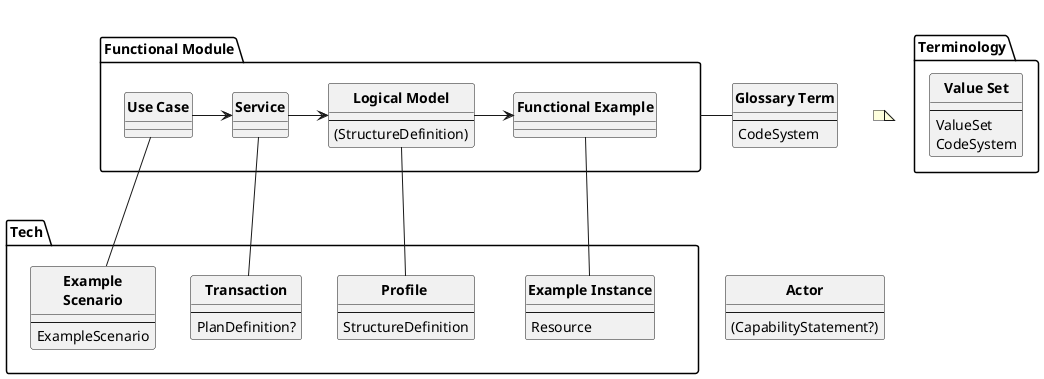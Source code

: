 @startuml

skinparam linetype polyline
hide circle

package "Functional Module" as Functional {
  Class "**Use Case**" as UCase {
  }

  Class "**Service**" as Interaction {
  }


  Class "**Logical Model**" as LogicalModel {
  --
  (StructureDefinition)
  }

  Class "**Functional Example**" as Example {

  }

}

  Class "**Actor**" as Actor {
  /'  Actor
  |_ **id**
  |_ name
  |_ description
  |_ (content)
  '/
  --
  (CapabilityStatement?)
}

/'
Class Transaction {
Transaction
|_ **id**
|_ name
|_ description
|_ message
  |_ initiator
  |_ receiver
  |_ name
  |_ description
  |_ trigger
    |_ id
    |_ name 
    |_ description   
    |_ overview   
  |_ semantics
    |_ description   
    |_ overview   
    |_ profile ?
  |_ action
    |_ name
    |_ description   
    |_ overview   
  |_ result
    |_ name
    |_ description
    |_ trigger
      |_ id
      |_ name 
    |_ semantics
      |_ description   
      |_ overview   
    |_ action
      |_ name
      |_ description   
      |_ overview   
--
}

'/


Class "**Glossary Term**" as BTerm {
  --
  CodeSystem
}


UCase -right[hidden]-> Interaction
Interaction -right[hidden]-> LogicalModel
LogicalModel -right[hidden]-> Example
LogicalModel -right[hidden]-> BTerm

BTerm -down[hidden]-> Actor
Functional -down[hidden]-> Tech


'UCase -right-> Interaction: 'Requires
'Interaction -right-> LogicalModel: 'Data
'LogicalModel -right-> Example: 'Example
UCase -right-> Interaction: ""
Interaction -right-> LogicalModel: ""
LogicalModel -right-> Example: ""
Functional -right- BTerm: ""



package "Terminology" as Term {
  Class "** Value Set **" as ValueSet {
    --
    ValueSet
    CodeSystem
  }
}



package "Technical Module" as Tech {

  Class "**Transaction**" as Transaction {
  --
  PlanDefinition?
  }


  Class "**   Profile    **" as Profile {
  --
  StructureDefinition
  }


  Class "**Example Instance**" as ExampleInstance {
  --
  Resource
  }

  Class "**Example**\n**Scenario**" as ExampleScenario {
  --
  ExampleScenario
  }
}


UCase -down- ExampleScenario
Interaction -down- Transaction
LogicalModel -down- Profile
Example -down- ExampleInstance

Profile -right[hidden]-> ExampleInstance: "    "


/'

Class Transaction {
Transaction
|_ **id**
|_ name
|_ description
|_ message
  |_ initiator
  |_ receiver
  |_ name
  |_ description
  |_ trigger
    |_ id
    |_ name 
    |_ description   
    |_ overview   
  |_ semantics
    |_ description   
    |_ overview   
    |_ profile ?
  |_ action
    |_ name
    |_ description   
    |_ overview   
  |_ result
    |_ name
    |_ description
    |_ trigger
      |_ id
      |_ name 
    |_ semantics
      |_ description   
      |_ overview   
    |_ action
      |_ name
      |_ description   
      |_ overview   
--
}


Class Profile {
|_ **id**
|_ name
|_ description
|_ overview
--
}


Transaction -right-> Actor: "initiator"
Transaction -right-> Actor: "responder"

Transaction -up-> Standard: "uses"

Class Actor {
Actor
|_ **id**
|_ name
|_ description
|_ overview
|_ supports_transaction  
  |_ Role
    |_ Type
    |_ Description  
  |_ Condition
|_ Option
  |_ Required
--
**CapabilityStatement**
}
Actor -right-> Option: "has option"


Class Option {
Option
|_ **id**
|_ transaction  
|_ actor
--
}

Transaction -down-> ExampleCase: "is used\n in example"

ExampleCase -right-> Example: "contains"


Class Example as "Example\nResource" {
}

Class ExampleCase as "Example\nScenario" {
}

Class Vocabulary as "Vocabulary" {
}

Class Standard as "Standard" {
Standard
|_ **id**
|_ url
|_ name
|_ version 
--
}

Class Use_Case as "Use Case" {
Use case
|_ **id**
|_ actors 0..*
|_ transactions 0..*  
|_ content 0..*
|_ name
|_ description 
|_ overview 
|_ step
  |_ name
  |_ description 
  |_ overview
  |_ step
  |_ return
    |_ name
    |_ description 
    |_ overview
--
}


'/

note as N1

end note


@enduml
